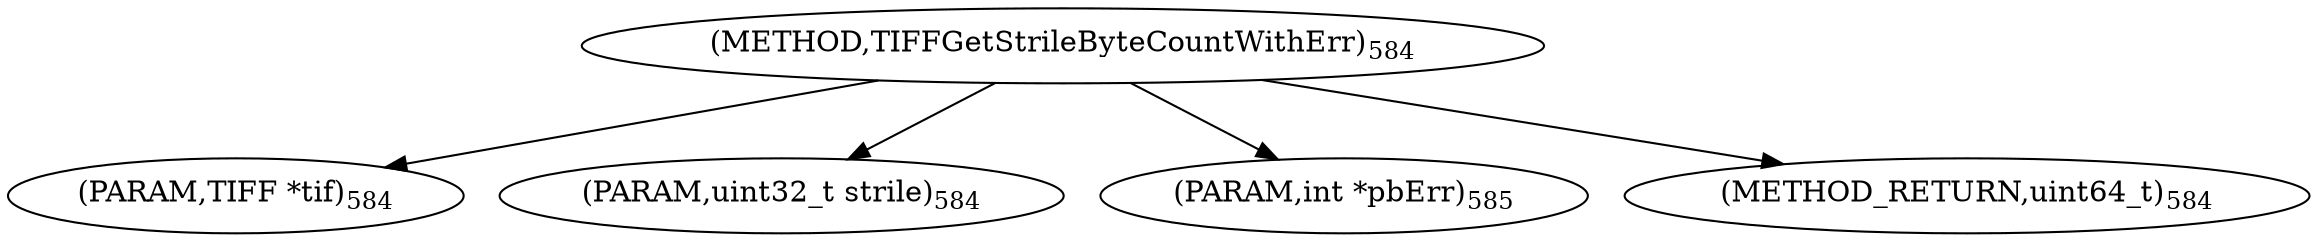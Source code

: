 digraph "TIFFGetStrileByteCountWithErr" {  
"9280" [label = <(METHOD,TIFFGetStrileByteCountWithErr)<SUB>584</SUB>> ]
"9281" [label = <(PARAM,TIFF *tif)<SUB>584</SUB>> ]
"9282" [label = <(PARAM,uint32_t strile)<SUB>584</SUB>> ]
"9283" [label = <(PARAM,int *pbErr)<SUB>585</SUB>> ]
"9284" [label = <(METHOD_RETURN,uint64_t)<SUB>584</SUB>> ]
  "9280" -> "9281" 
  "9280" -> "9282" 
  "9280" -> "9283" 
  "9280" -> "9284" 
}
